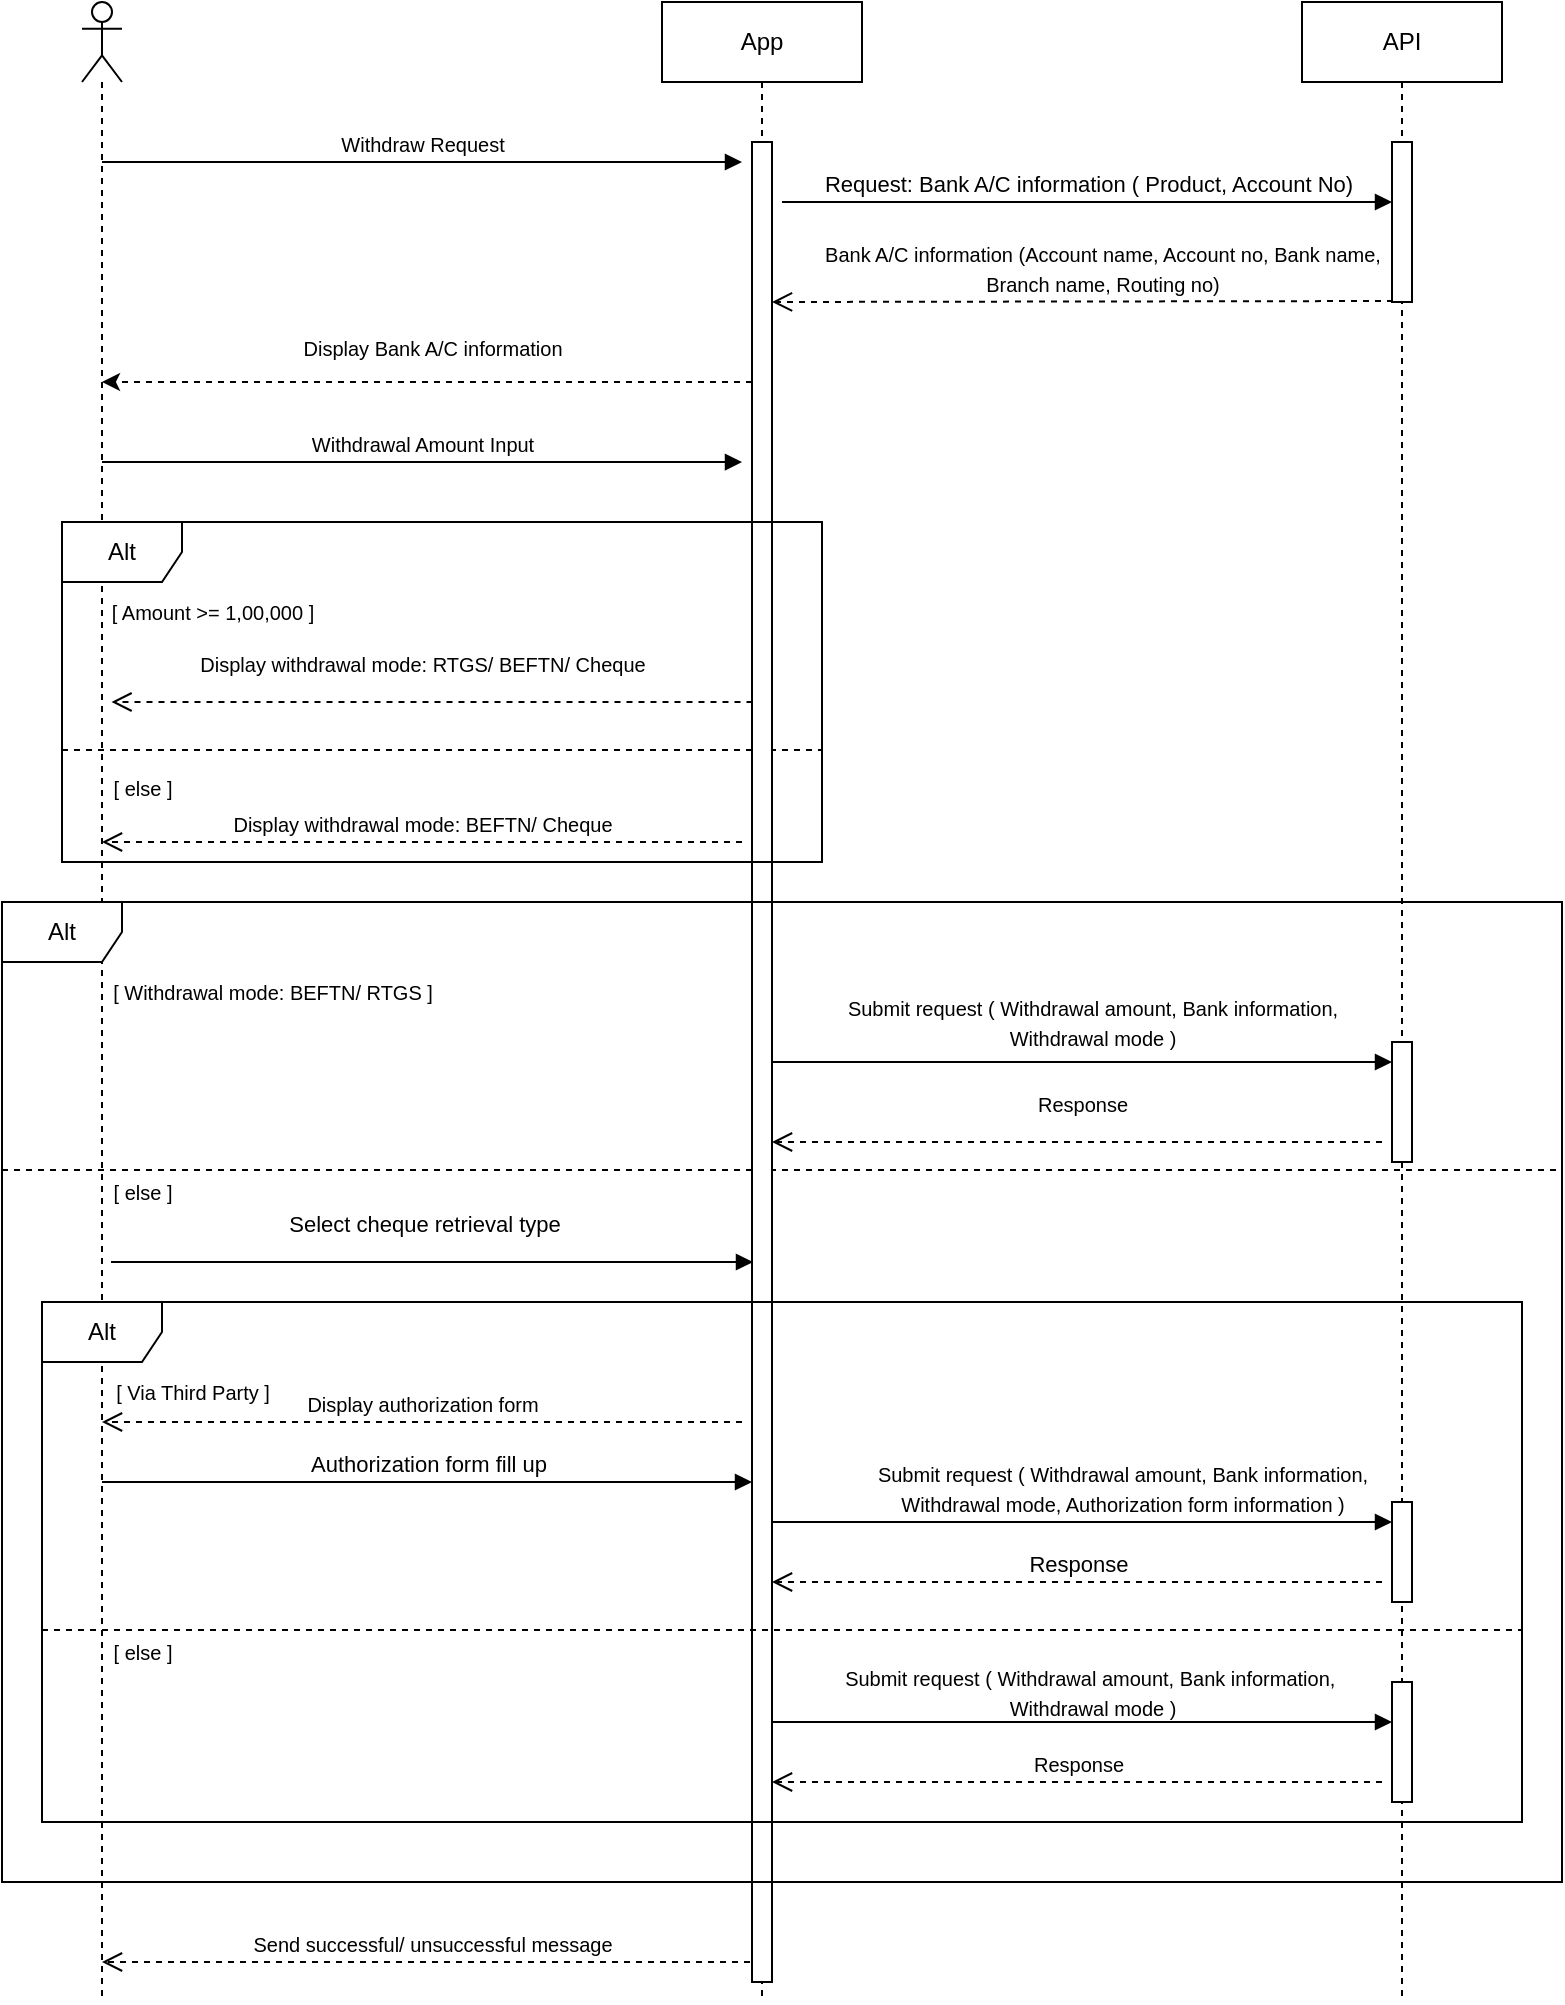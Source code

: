 <mxfile version="24.7.5">
  <diagram name="Page-1" id="2YBvvXClWsGukQMizWep">
    <mxGraphModel dx="1434" dy="780" grid="1" gridSize="10" guides="1" tooltips="1" connect="1" arrows="1" fold="1" page="1" pageScale="1" pageWidth="850" pageHeight="1100" math="0" shadow="0">
      <root>
        <mxCell id="0" />
        <mxCell id="1" parent="0" />
        <mxCell id="H9_4wdnQaWu5EiNkPN5X-51" value="&lt;font style=&quot;font-size: 10px;&quot;&gt;Send successful/ unsuccessful message&lt;/font&gt;" style="html=1;verticalAlign=bottom;endArrow=open;dashed=1;endSize=8;curved=0;rounded=0;" parent="1" target="H9_4wdnQaWu5EiNkPN5X-8" edge="1">
          <mxGeometry relative="1" as="geometry">
            <mxPoint x="420" y="1060" as="sourcePoint" />
            <mxPoint x="340" y="1060" as="targetPoint" />
          </mxGeometry>
        </mxCell>
        <mxCell id="H9_4wdnQaWu5EiNkPN5X-35" value="" style="line;strokeWidth=1;fillColor=none;align=left;verticalAlign=middle;spacingTop=-1;spacingLeft=3;spacingRight=3;rotatable=0;labelPosition=right;points=[];portConstraint=eastwest;strokeColor=inherit;dashed=1;" parent="1" vertex="1">
          <mxGeometry x="40" y="660" width="780" height="8" as="geometry" />
        </mxCell>
        <mxCell id="H9_4wdnQaWu5EiNkPN5X-25" value="" style="line;strokeWidth=1;fillColor=none;align=left;verticalAlign=middle;spacingTop=-1;spacingLeft=3;spacingRight=3;rotatable=0;labelPosition=right;points=[];portConstraint=eastwest;strokeColor=inherit;dashed=1;" parent="1" vertex="1">
          <mxGeometry x="70" y="450" width="380" height="8" as="geometry" />
        </mxCell>
        <mxCell id="H9_4wdnQaWu5EiNkPN5X-8" value="" style="shape=umlLifeline;perimeter=lifelinePerimeter;whiteSpace=wrap;html=1;container=1;dropTarget=0;collapsible=0;recursiveResize=0;outlineConnect=0;portConstraint=eastwest;newEdgeStyle={&quot;curved&quot;:0,&quot;rounded&quot;:0};participant=umlActor;" parent="1" vertex="1">
          <mxGeometry x="80" y="80" width="20" height="1000" as="geometry" />
        </mxCell>
        <mxCell id="H9_4wdnQaWu5EiNkPN5X-9" value="App" style="shape=umlLifeline;perimeter=lifelinePerimeter;whiteSpace=wrap;html=1;container=1;dropTarget=0;collapsible=0;recursiveResize=0;outlineConnect=0;portConstraint=eastwest;newEdgeStyle={&quot;curved&quot;:0,&quot;rounded&quot;:0};" parent="1" vertex="1">
          <mxGeometry x="370" y="80" width="100" height="1000" as="geometry" />
        </mxCell>
        <mxCell id="H9_4wdnQaWu5EiNkPN5X-11" value="" style="html=1;points=[[0,0,0,0,5],[0,1,0,0,-5],[1,0,0,0,5],[1,1,0,0,-5]];perimeter=orthogonalPerimeter;outlineConnect=0;targetShapes=umlLifeline;portConstraint=eastwest;newEdgeStyle={&quot;curved&quot;:0,&quot;rounded&quot;:0};" parent="H9_4wdnQaWu5EiNkPN5X-9" vertex="1">
          <mxGeometry x="45" y="70" width="10" height="920" as="geometry" />
        </mxCell>
        <mxCell id="H9_4wdnQaWu5EiNkPN5X-10" value="API" style="shape=umlLifeline;perimeter=lifelinePerimeter;whiteSpace=wrap;html=1;container=1;dropTarget=0;collapsible=0;recursiveResize=0;outlineConnect=0;portConstraint=eastwest;newEdgeStyle={&quot;curved&quot;:0,&quot;rounded&quot;:0};" parent="1" vertex="1">
          <mxGeometry x="690" y="80" width="100" height="1000" as="geometry" />
        </mxCell>
        <mxCell id="H9_4wdnQaWu5EiNkPN5X-12" value="" style="html=1;points=[[0,0,0,0,5],[0,1,0,0,-5],[1,0,0,0,5],[1,1,0,0,-5]];perimeter=orthogonalPerimeter;outlineConnect=0;targetShapes=umlLifeline;portConstraint=eastwest;newEdgeStyle={&quot;curved&quot;:0,&quot;rounded&quot;:0};" parent="H9_4wdnQaWu5EiNkPN5X-10" vertex="1">
          <mxGeometry x="45" y="70" width="10" height="80" as="geometry" />
        </mxCell>
        <mxCell id="H9_4wdnQaWu5EiNkPN5X-13" value="Request: Bank A/C information ( Product, Account No)" style="html=1;verticalAlign=bottom;endArrow=block;curved=0;rounded=0;entryX=0;entryY=0;entryDx=0;entryDy=5;" parent="1" edge="1">
          <mxGeometry relative="1" as="geometry">
            <mxPoint x="430" y="180" as="sourcePoint" />
            <mxPoint x="735" y="180" as="targetPoint" />
          </mxGeometry>
        </mxCell>
        <mxCell id="H9_4wdnQaWu5EiNkPN5X-14" value="" style="html=1;verticalAlign=bottom;endArrow=open;dashed=1;endSize=8;curved=0;rounded=0;" parent="1" edge="1">
          <mxGeometry relative="1" as="geometry">
            <mxPoint x="425" y="230" as="targetPoint" />
            <mxPoint x="735.5" y="229.5" as="sourcePoint" />
          </mxGeometry>
        </mxCell>
        <mxCell id="H9_4wdnQaWu5EiNkPN5X-16" value="&lt;span style=&quot;font-size: 10px;&quot;&gt;Bank A/C information (Account name, Account no, Bank name,&lt;/span&gt;&lt;div&gt;&lt;span style=&quot;font-size: 10px;&quot;&gt;Branch name, Routing no)&lt;/span&gt;&lt;/div&gt;" style="text;html=1;align=center;verticalAlign=middle;resizable=0;points=[];autosize=1;strokeColor=none;fillColor=none;" parent="1" vertex="1">
          <mxGeometry x="440" y="193" width="300" height="40" as="geometry" />
        </mxCell>
        <mxCell id="H9_4wdnQaWu5EiNkPN5X-17" style="edgeStyle=orthogonalEdgeStyle;rounded=0;orthogonalLoop=1;jettySize=auto;html=1;curved=0;dashed=1;" parent="1" target="H9_4wdnQaWu5EiNkPN5X-8" edge="1">
          <mxGeometry relative="1" as="geometry">
            <mxPoint x="415" y="270" as="sourcePoint" />
            <mxPoint x="120" y="271" as="targetPoint" />
            <Array as="points">
              <mxPoint x="330" y="270" />
              <mxPoint x="330" y="270" />
            </Array>
          </mxGeometry>
        </mxCell>
        <mxCell id="H9_4wdnQaWu5EiNkPN5X-18" value="&lt;font style=&quot;font-size: 10px;&quot;&gt;Display Bank A/C information&lt;/font&gt;" style="text;html=1;align=center;verticalAlign=middle;resizable=0;points=[];autosize=1;strokeColor=none;fillColor=none;" parent="1" vertex="1">
          <mxGeometry x="180" y="238" width="150" height="30" as="geometry" />
        </mxCell>
        <mxCell id="H9_4wdnQaWu5EiNkPN5X-19" value="&lt;font style=&quot;font-size: 10px;&quot;&gt;Withdrawal Amount Input&lt;/font&gt;" style="html=1;verticalAlign=bottom;endArrow=block;curved=0;rounded=0;entryX=0.5;entryY=0.643;entryDx=0;entryDy=0;entryPerimeter=0;" parent="1" edge="1">
          <mxGeometry width="80" relative="1" as="geometry">
            <mxPoint x="90" y="310" as="sourcePoint" />
            <mxPoint x="410" y="310.04" as="targetPoint" />
          </mxGeometry>
        </mxCell>
        <mxCell id="H9_4wdnQaWu5EiNkPN5X-21" value="Alt" style="shape=umlFrame;whiteSpace=wrap;html=1;pointerEvents=0;" parent="1" vertex="1">
          <mxGeometry x="70" y="340" width="380" height="170" as="geometry" />
        </mxCell>
        <mxCell id="H9_4wdnQaWu5EiNkPN5X-22" value="&lt;font style=&quot;font-size: 10px;&quot;&gt;[ Amount &amp;gt;= 1,00,000 ]&lt;/font&gt;" style="text;html=1;align=center;verticalAlign=middle;resizable=0;points=[];autosize=1;strokeColor=none;fillColor=none;" parent="1" vertex="1">
          <mxGeometry x="85" y="370" width="120" height="30" as="geometry" />
        </mxCell>
        <mxCell id="H9_4wdnQaWu5EiNkPN5X-24" value="&lt;font style=&quot;font-size: 10px;&quot;&gt;Display withdrawal mode: RTGS/ BEFTN/ Cheque&lt;/font&gt;" style="html=1;verticalAlign=bottom;endArrow=open;dashed=1;endSize=8;curved=0;rounded=0;" parent="1" edge="1">
          <mxGeometry x="0.031" y="-10" relative="1" as="geometry">
            <mxPoint x="415.25" y="430" as="sourcePoint" />
            <mxPoint x="94.75" y="430" as="targetPoint" />
            <mxPoint as="offset" />
          </mxGeometry>
        </mxCell>
        <mxCell id="H9_4wdnQaWu5EiNkPN5X-26" value="&lt;font style=&quot;font-size: 10px;&quot;&gt;[ else ]&lt;/font&gt;" style="text;html=1;align=center;verticalAlign=middle;resizable=0;points=[];autosize=1;strokeColor=none;fillColor=none;" parent="1" vertex="1">
          <mxGeometry x="85" y="458" width="50" height="30" as="geometry" />
        </mxCell>
        <mxCell id="H9_4wdnQaWu5EiNkPN5X-27" value="&lt;font style=&quot;font-size: 10px;&quot;&gt;Display withdrawal mode: BEFTN/ Cheque&lt;/font&gt;" style="html=1;verticalAlign=bottom;endArrow=open;dashed=1;endSize=8;curved=0;rounded=0;" parent="1" target="H9_4wdnQaWu5EiNkPN5X-8" edge="1">
          <mxGeometry relative="1" as="geometry">
            <mxPoint x="410" y="500" as="sourcePoint" />
            <mxPoint x="330" y="500" as="targetPoint" />
          </mxGeometry>
        </mxCell>
        <mxCell id="H9_4wdnQaWu5EiNkPN5X-28" value="Alt" style="shape=umlFrame;whiteSpace=wrap;html=1;pointerEvents=0;" parent="1" vertex="1">
          <mxGeometry x="40" y="530" width="780" height="490" as="geometry" />
        </mxCell>
        <mxCell id="H9_4wdnQaWu5EiNkPN5X-30" value="&lt;font style=&quot;font-size: 10px;&quot;&gt;[ Withdrawal mode: BEFTN/ RTGS ]&lt;/font&gt;" style="text;html=1;align=center;verticalAlign=middle;resizable=0;points=[];autosize=1;strokeColor=none;fillColor=none;" parent="1" vertex="1">
          <mxGeometry x="85" y="560" width="180" height="30" as="geometry" />
        </mxCell>
        <mxCell id="H9_4wdnQaWu5EiNkPN5X-31" value="" style="html=1;verticalAlign=bottom;endArrow=block;curved=0;rounded=0;" parent="1" edge="1">
          <mxGeometry width="80" relative="1" as="geometry">
            <mxPoint x="425" y="610" as="sourcePoint" />
            <mxPoint x="735" y="610" as="targetPoint" />
          </mxGeometry>
        </mxCell>
        <mxCell id="H9_4wdnQaWu5EiNkPN5X-32" value="" style="html=1;points=[[0,0,0,0,5],[0,1,0,0,-5],[1,0,0,0,5],[1,1,0,0,-5]];perimeter=orthogonalPerimeter;outlineConnect=0;targetShapes=umlLifeline;portConstraint=eastwest;newEdgeStyle={&quot;curved&quot;:0,&quot;rounded&quot;:0};" parent="1" vertex="1">
          <mxGeometry x="735" y="600" width="10" height="60" as="geometry" />
        </mxCell>
        <mxCell id="H9_4wdnQaWu5EiNkPN5X-33" value="&lt;span style=&quot;font-size: 10px;&quot;&gt;Submit request ( Withdrawal amount, Bank information,&lt;/span&gt;&lt;div&gt;&lt;span style=&quot;font-size: 10px;&quot;&gt;Withdrawal mode )&lt;/span&gt;&lt;/div&gt;" style="text;html=1;align=center;verticalAlign=middle;resizable=0;points=[];autosize=1;strokeColor=none;fillColor=none;" parent="1" vertex="1">
          <mxGeometry x="450" y="570" width="270" height="40" as="geometry" />
        </mxCell>
        <mxCell id="H9_4wdnQaWu5EiNkPN5X-34" value="&lt;font style=&quot;font-size: 10px;&quot;&gt;Response&lt;/font&gt;" style="html=1;verticalAlign=bottom;endArrow=open;dashed=1;endSize=8;curved=0;rounded=0;" parent="1" edge="1">
          <mxGeometry x="-0.016" y="-10" relative="1" as="geometry">
            <mxPoint x="730" y="650" as="sourcePoint" />
            <mxPoint x="425" y="650" as="targetPoint" />
            <mxPoint as="offset" />
          </mxGeometry>
        </mxCell>
        <mxCell id="H9_4wdnQaWu5EiNkPN5X-36" value="&lt;font style=&quot;font-size: 10px;&quot;&gt;[ else ]&lt;/font&gt;" style="text;html=1;align=center;verticalAlign=middle;resizable=0;points=[];autosize=1;strokeColor=none;fillColor=none;" parent="1" vertex="1">
          <mxGeometry x="85" y="660" width="50" height="30" as="geometry" />
        </mxCell>
        <mxCell id="H9_4wdnQaWu5EiNkPN5X-37" value="Select cheque retrieval type" style="html=1;verticalAlign=bottom;endArrow=block;curved=0;rounded=0;" parent="1" edge="1">
          <mxGeometry x="-0.031" y="10" width="80" relative="1" as="geometry">
            <mxPoint x="94.5" y="710" as="sourcePoint" />
            <mxPoint x="415.5" y="710" as="targetPoint" />
            <mxPoint x="1" as="offset" />
          </mxGeometry>
        </mxCell>
        <mxCell id="H9_4wdnQaWu5EiNkPN5X-39" value="Alt" style="shape=umlFrame;whiteSpace=wrap;html=1;pointerEvents=0;" parent="1" vertex="1">
          <mxGeometry x="60" y="730" width="740" height="260" as="geometry" />
        </mxCell>
        <mxCell id="H9_4wdnQaWu5EiNkPN5X-40" value="&lt;font style=&quot;font-size: 10px;&quot;&gt;[ Via Third Party ]&lt;/font&gt;" style="text;html=1;align=center;verticalAlign=middle;resizable=0;points=[];autosize=1;strokeColor=none;fillColor=none;" parent="1" vertex="1">
          <mxGeometry x="85" y="760" width="100" height="30" as="geometry" />
        </mxCell>
        <mxCell id="H9_4wdnQaWu5EiNkPN5X-41" value="&lt;font style=&quot;font-size: 10px;&quot;&gt;Display authorization form&lt;/font&gt;" style="html=1;verticalAlign=bottom;endArrow=open;dashed=1;endSize=8;curved=0;rounded=0;" parent="1" edge="1">
          <mxGeometry relative="1" as="geometry">
            <mxPoint x="410" y="790" as="sourcePoint" />
            <mxPoint x="90" y="790" as="targetPoint" />
          </mxGeometry>
        </mxCell>
        <mxCell id="H9_4wdnQaWu5EiNkPN5X-42" value="Authorization form fill up" style="html=1;verticalAlign=bottom;endArrow=block;curved=0;rounded=0;" parent="1" target="H9_4wdnQaWu5EiNkPN5X-11" edge="1">
          <mxGeometry width="80" relative="1" as="geometry">
            <mxPoint x="90" y="820" as="sourcePoint" />
            <mxPoint x="170" y="820" as="targetPoint" />
          </mxGeometry>
        </mxCell>
        <mxCell id="H9_4wdnQaWu5EiNkPN5X-43" value="" style="html=1;points=[[0,0,0,0,5],[0,1,0,0,-5],[1,0,0,0,5],[1,1,0,0,-5]];perimeter=orthogonalPerimeter;outlineConnect=0;targetShapes=umlLifeline;portConstraint=eastwest;newEdgeStyle={&quot;curved&quot;:0,&quot;rounded&quot;:0};" parent="1" vertex="1">
          <mxGeometry x="735" y="830" width="10" height="50" as="geometry" />
        </mxCell>
        <mxCell id="H9_4wdnQaWu5EiNkPN5X-44" value="" style="html=1;verticalAlign=bottom;endArrow=block;curved=0;rounded=0;" parent="1" edge="1">
          <mxGeometry width="80" relative="1" as="geometry">
            <mxPoint x="425" y="840" as="sourcePoint" />
            <mxPoint x="735" y="840" as="targetPoint" />
          </mxGeometry>
        </mxCell>
        <mxCell id="H9_4wdnQaWu5EiNkPN5X-45" value="Response" style="html=1;verticalAlign=bottom;endArrow=open;dashed=1;endSize=8;curved=0;rounded=0;" parent="1" target="H9_4wdnQaWu5EiNkPN5X-11" edge="1">
          <mxGeometry relative="1" as="geometry">
            <mxPoint x="730" y="870" as="sourcePoint" />
            <mxPoint x="650" y="870" as="targetPoint" />
          </mxGeometry>
        </mxCell>
        <mxCell id="H9_4wdnQaWu5EiNkPN5X-46" value="" style="line;strokeWidth=1;fillColor=none;align=left;verticalAlign=middle;spacingTop=-1;spacingLeft=3;spacingRight=3;rotatable=0;labelPosition=right;points=[];portConstraint=eastwest;strokeColor=inherit;dashed=1;" parent="1" vertex="1">
          <mxGeometry x="60" y="890" width="740" height="8" as="geometry" />
        </mxCell>
        <mxCell id="H9_4wdnQaWu5EiNkPN5X-47" value="&lt;font style=&quot;font-size: 10px;&quot;&gt;[ else ]&lt;/font&gt;" style="text;html=1;align=center;verticalAlign=middle;resizable=0;points=[];autosize=1;strokeColor=none;fillColor=none;" parent="1" vertex="1">
          <mxGeometry x="85" y="890" width="50" height="30" as="geometry" />
        </mxCell>
        <mxCell id="H9_4wdnQaWu5EiNkPN5X-48" value="" style="html=1;points=[[0,0,0,0,5],[0,1,0,0,-5],[1,0,0,0,5],[1,1,0,0,-5]];perimeter=orthogonalPerimeter;outlineConnect=0;targetShapes=umlLifeline;portConstraint=eastwest;newEdgeStyle={&quot;curved&quot;:0,&quot;rounded&quot;:0};" parent="1" vertex="1">
          <mxGeometry x="735" y="920" width="10" height="60" as="geometry" />
        </mxCell>
        <mxCell id="H9_4wdnQaWu5EiNkPN5X-49" value="" style="html=1;verticalAlign=bottom;endArrow=block;curved=0;rounded=0;" parent="1" edge="1">
          <mxGeometry width="80" relative="1" as="geometry">
            <mxPoint x="425" y="940" as="sourcePoint" />
            <mxPoint x="735" y="940" as="targetPoint" />
          </mxGeometry>
        </mxCell>
        <mxCell id="H9_4wdnQaWu5EiNkPN5X-50" value="&lt;font style=&quot;font-size: 10px;&quot;&gt;Response&lt;/font&gt;" style="html=1;verticalAlign=bottom;endArrow=open;dashed=1;endSize=8;curved=0;rounded=0;entryX=1;entryY=1;entryDx=0;entryDy=-5;entryPerimeter=0;" parent="1" edge="1">
          <mxGeometry relative="1" as="geometry">
            <mxPoint x="730" y="970" as="sourcePoint" />
            <mxPoint x="425" y="970" as="targetPoint" />
          </mxGeometry>
        </mxCell>
        <mxCell id="H9_4wdnQaWu5EiNkPN5X-53" value="&lt;font style=&quot;font-size: 10px;&quot;&gt;Withdraw Request&lt;/font&gt;" style="html=1;verticalAlign=bottom;endArrow=block;curved=0;rounded=0;" parent="1" source="H9_4wdnQaWu5EiNkPN5X-8" edge="1">
          <mxGeometry width="80" relative="1" as="geometry">
            <mxPoint x="330" y="160" as="sourcePoint" />
            <mxPoint x="410" y="160" as="targetPoint" />
          </mxGeometry>
        </mxCell>
        <mxCell id="sMN3Jm_nZXrrOU7xmv14-1" value="&lt;font style=&quot;font-size: 10px;&quot;&gt;Submit request ( Withdrawal amount, Bank information,&lt;/font&gt;&lt;div&gt;&lt;font style=&quot;font-size: 10px;&quot;&gt;Withdrawal mode, Authorization form information )&lt;/font&gt;&lt;/div&gt;" style="text;html=1;align=center;verticalAlign=middle;resizable=0;points=[];autosize=1;strokeColor=none;fillColor=none;" vertex="1" parent="1">
          <mxGeometry x="465" y="803" width="270" height="40" as="geometry" />
        </mxCell>
        <mxCell id="sMN3Jm_nZXrrOU7xmv14-2" value="&lt;font style=&quot;font-size: 10px;&quot;&gt;Submit request ( Withdrawal amount, Bank information,&amp;nbsp;&lt;/font&gt;&lt;div&gt;&lt;font style=&quot;font-size: 10px;&quot;&gt;Withdrawal mode )&lt;/font&gt;&lt;/div&gt;" style="text;html=1;align=center;verticalAlign=middle;resizable=0;points=[];autosize=1;strokeColor=none;fillColor=none;" vertex="1" parent="1">
          <mxGeometry x="450" y="905" width="270" height="40" as="geometry" />
        </mxCell>
      </root>
    </mxGraphModel>
  </diagram>
</mxfile>
